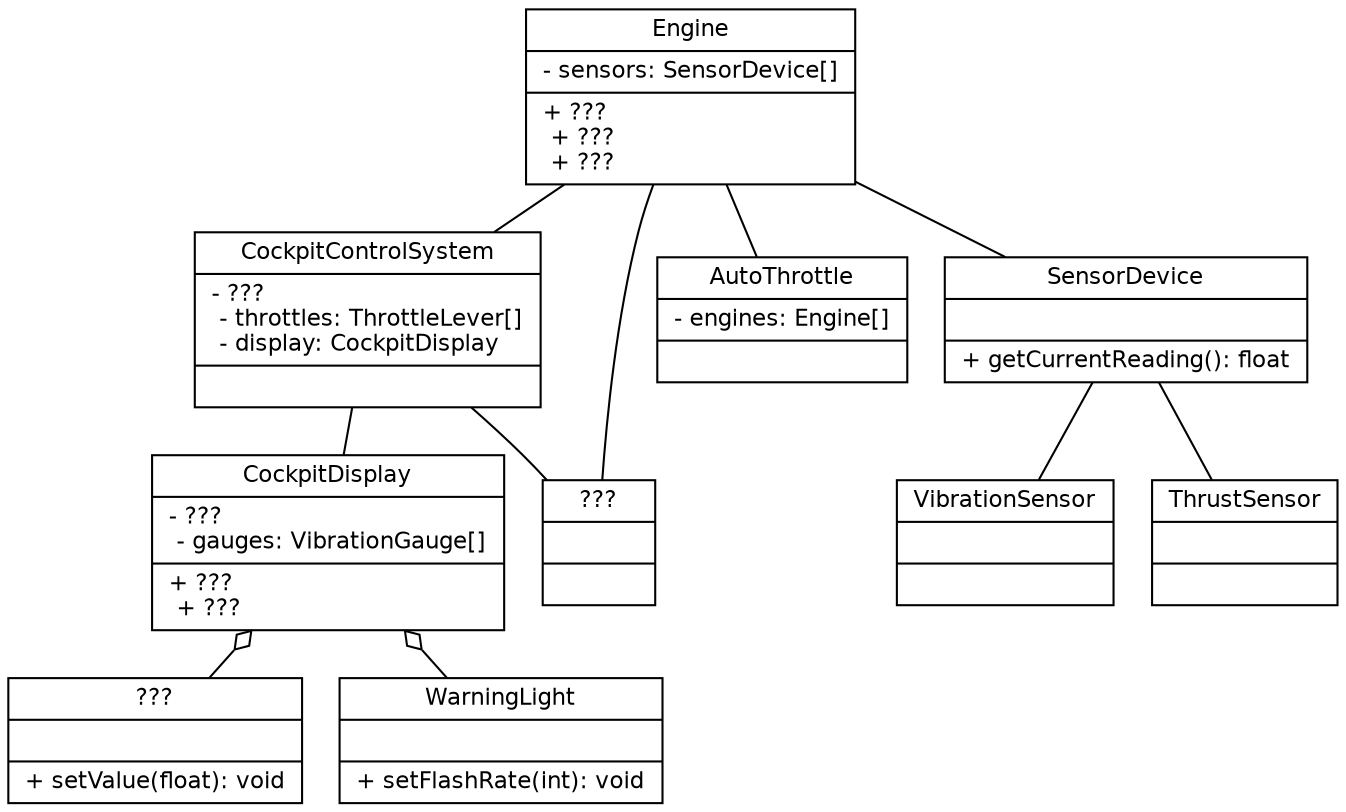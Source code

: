 digraph diagram {
    node [shape="record", fontname="helvetica", fontsize=11]
    ranksep = 0.3
    rankdir = BT

    SensorDevice [label="{
        SensorDevice
        |
        |
        + getCurrentReading(): float\l
    }"]

    VibrationSensor [label="{
        VibrationSensor
        |
        |
    }"]

    MysteryClass1 [label="{
        ???
        |
        |
    }"]

    MysteryClass2 [label="{
        ???
        |
        |
        + setValue(float): void\l
    }"]

    WarningLight [label="{
        WarningLight
        |
        |
        + setFlashRate(int): void\l
    }"]

    AutoThrottle [label="{
        AutoThrottle
        |
        - engines: Engine[]\l
        |
    }"]

    ThrustSensor [label="{
        ThrustSensor
        |
        |
    }"]

    CockpitDisplay [label="{
        CockpitDisplay
        |
        - ??? \l
        - gauges: VibrationGauge[]\l
        |
        + ??? \l
        + ??? \l
    }"]

    CockpitControlSystem [label="{
        CockpitControlSystem
        |
        - ??? \l
        - throttles: ThrottleLever[]\l
        - display: CockpitDisplay\l
        |
    }"]

    Engine [label="{
        Engine
        |
        - sensors: SensorDevice[]\l
        |
        + ??? \l
        + ??? \l
        + ??? \l
    }"]

    // Relationships between classes are defined in the following section
    WarningLight -> CockpitDisplay [arrowhead="odiamond"]
    MysteryClass2 -> CockpitDisplay [arrowhead="odiamond"]

    VibrationSensor -> SensorDevice [arrowhead="???"]
    ThrustSensor -> SensorDevice [arrowhead="???"]
    CockpitDisplay -> CockpitControlSystem [arrowhead="???"]
    MysteryClass1 -> CockpitControlSystem [arrowhead="???"]
    SensorDevice -> Engine [arrowhead="???"]
    AutoThrottle -> Engine [arrowhead="???"]
    MysteryClass1 -> Engine [arrowhead="???"]
    CockpitControlSystem -> Engine [arrowhead="???"]

}
